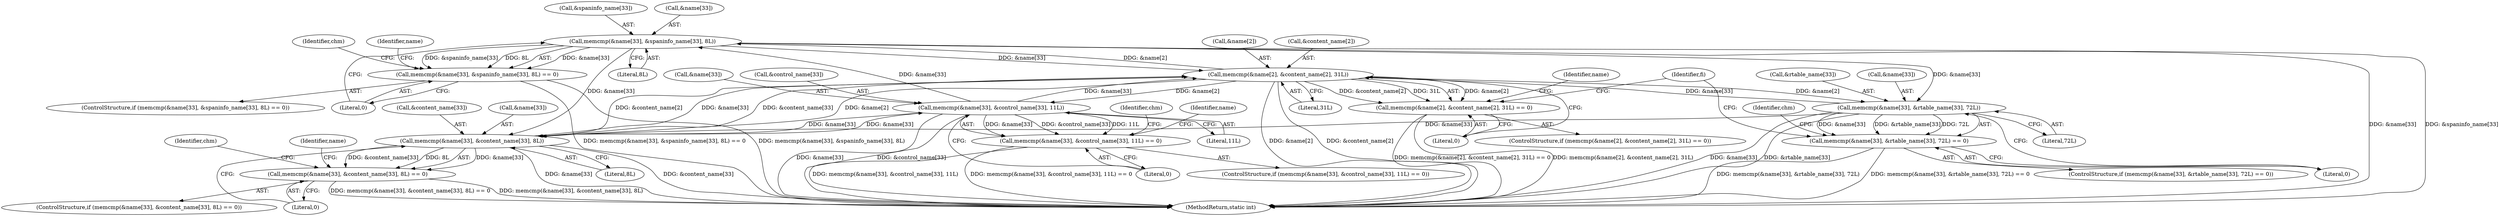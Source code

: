digraph "0_libmspack_2f084136cfe0d05e5bf5703f3e83c6d955234b4d@API" {
"1000993" [label="(Call,memcmp(&name[33], &spaninfo_name[33], 8L))"];
"1000971" [label="(Call,memcmp(&name[33], &control_name[33], 11L))"];
"1000935" [label="(Call,memcmp(&name[2], &content_name[2], 31L))"];
"1001015" [label="(Call,memcmp(&name[33], &rtable_name[33], 72L))"];
"1000993" [label="(Call,memcmp(&name[33], &spaninfo_name[33], 8L))"];
"1000949" [label="(Call,memcmp(&name[33], &content_name[33], 8L))"];
"1000934" [label="(Call,memcmp(&name[2], &content_name[2], 31L) == 0)"];
"1000948" [label="(Call,memcmp(&name[33], &content_name[33], 8L) == 0)"];
"1000970" [label="(Call,memcmp(&name[33], &control_name[33], 11L) == 0)"];
"1000992" [label="(Call,memcmp(&name[33], &spaninfo_name[33], 8L) == 0)"];
"1001014" [label="(Call,memcmp(&name[33], &rtable_name[33], 72L) == 0)"];
"1000954" [label="(Call,&content_name[33])"];
"1000974" [label="(Identifier,name)"];
"1000952" [label="(Identifier,name)"];
"1000981" [label="(Literal,0)"];
"1000991" [label="(ControlStructure,if (memcmp(&name[33], &spaninfo_name[33], 8L) == 0))"];
"1001008" [label="(Identifier,chm)"];
"1001024" [label="(Literal,72L)"];
"1000996" [label="(Identifier,name)"];
"1000948" [label="(Call,memcmp(&name[33], &content_name[33], 8L) == 0)"];
"1000936" [label="(Call,&name[2])"];
"1000935" [label="(Call,memcmp(&name[2], &content_name[2], 31L))"];
"1001081" [label="(MethodReturn,static int)"];
"1001036" [label="(Identifier,fi)"];
"1000950" [label="(Call,&name[33])"];
"1000986" [label="(Identifier,chm)"];
"1001018" [label="(Identifier,name)"];
"1000972" [label="(Call,&name[33])"];
"1000969" [label="(ControlStructure,if (memcmp(&name[33], &control_name[33], 11L) == 0))"];
"1000976" [label="(Call,&control_name[33])"];
"1001002" [label="(Literal,8L)"];
"1000933" [label="(ControlStructure,if (memcmp(&name[2], &content_name[2], 31L) == 0))"];
"1001020" [label="(Call,&rtable_name[33])"];
"1000993" [label="(Call,memcmp(&name[33], &spaninfo_name[33], 8L))"];
"1000964" [label="(Identifier,chm)"];
"1000944" [label="(Literal,31L)"];
"1000940" [label="(Call,&content_name[2])"];
"1001016" [label="(Call,&name[33])"];
"1000958" [label="(Literal,8L)"];
"1000998" [label="(Call,&spaninfo_name[33])"];
"1000970" [label="(Call,memcmp(&name[33], &control_name[33], 11L) == 0)"];
"1000947" [label="(ControlStructure,if (memcmp(&name[33], &content_name[33], 8L) == 0))"];
"1001003" [label="(Literal,0)"];
"1000971" [label="(Call,memcmp(&name[33], &control_name[33], 11L))"];
"1000945" [label="(Literal,0)"];
"1000959" [label="(Literal,0)"];
"1000949" [label="(Call,memcmp(&name[33], &content_name[33], 8L))"];
"1001014" [label="(Call,memcmp(&name[33], &rtable_name[33], 72L) == 0)"];
"1000992" [label="(Call,memcmp(&name[33], &spaninfo_name[33], 8L) == 0)"];
"1000934" [label="(Call,memcmp(&name[2], &content_name[2], 31L) == 0)"];
"1001013" [label="(ControlStructure,if (memcmp(&name[33], &rtable_name[33], 72L) == 0))"];
"1001025" [label="(Literal,0)"];
"1000994" [label="(Call,&name[33])"];
"1001030" [label="(Identifier,chm)"];
"1001015" [label="(Call,memcmp(&name[33], &rtable_name[33], 72L))"];
"1000980" [label="(Literal,11L)"];
"1000993" -> "1000992"  [label="AST: "];
"1000993" -> "1001002"  [label="CFG: "];
"1000994" -> "1000993"  [label="AST: "];
"1000998" -> "1000993"  [label="AST: "];
"1001002" -> "1000993"  [label="AST: "];
"1001003" -> "1000993"  [label="CFG: "];
"1000993" -> "1001081"  [label="DDG: &spaninfo_name[33]"];
"1000993" -> "1001081"  [label="DDG: &name[33]"];
"1000993" -> "1000935"  [label="DDG: &name[33]"];
"1000993" -> "1000949"  [label="DDG: &name[33]"];
"1000993" -> "1000992"  [label="DDG: &name[33]"];
"1000993" -> "1000992"  [label="DDG: &spaninfo_name[33]"];
"1000993" -> "1000992"  [label="DDG: 8L"];
"1000971" -> "1000993"  [label="DDG: &name[33]"];
"1000935" -> "1000993"  [label="DDG: &name[2]"];
"1000993" -> "1001015"  [label="DDG: &name[33]"];
"1000971" -> "1000970"  [label="AST: "];
"1000971" -> "1000980"  [label="CFG: "];
"1000972" -> "1000971"  [label="AST: "];
"1000976" -> "1000971"  [label="AST: "];
"1000980" -> "1000971"  [label="AST: "];
"1000981" -> "1000971"  [label="CFG: "];
"1000971" -> "1001081"  [label="DDG: &name[33]"];
"1000971" -> "1001081"  [label="DDG: &control_name[33]"];
"1000971" -> "1000935"  [label="DDG: &name[33]"];
"1000971" -> "1000949"  [label="DDG: &name[33]"];
"1000971" -> "1000970"  [label="DDG: &name[33]"];
"1000971" -> "1000970"  [label="DDG: &control_name[33]"];
"1000971" -> "1000970"  [label="DDG: 11L"];
"1000935" -> "1000971"  [label="DDG: &name[2]"];
"1000949" -> "1000971"  [label="DDG: &name[33]"];
"1000935" -> "1000934"  [label="AST: "];
"1000935" -> "1000944"  [label="CFG: "];
"1000936" -> "1000935"  [label="AST: "];
"1000940" -> "1000935"  [label="AST: "];
"1000944" -> "1000935"  [label="AST: "];
"1000945" -> "1000935"  [label="CFG: "];
"1000935" -> "1001081"  [label="DDG: &name[2]"];
"1000935" -> "1001081"  [label="DDG: &content_name[2]"];
"1000935" -> "1000934"  [label="DDG: &name[2]"];
"1000935" -> "1000934"  [label="DDG: &content_name[2]"];
"1000935" -> "1000934"  [label="DDG: 31L"];
"1001015" -> "1000935"  [label="DDG: &name[33]"];
"1000949" -> "1000935"  [label="DDG: &name[33]"];
"1000949" -> "1000935"  [label="DDG: &content_name[33]"];
"1000935" -> "1000949"  [label="DDG: &name[2]"];
"1000935" -> "1000949"  [label="DDG: &content_name[2]"];
"1000935" -> "1001015"  [label="DDG: &name[2]"];
"1001015" -> "1001014"  [label="AST: "];
"1001015" -> "1001024"  [label="CFG: "];
"1001016" -> "1001015"  [label="AST: "];
"1001020" -> "1001015"  [label="AST: "];
"1001024" -> "1001015"  [label="AST: "];
"1001025" -> "1001015"  [label="CFG: "];
"1001015" -> "1001081"  [label="DDG: &name[33]"];
"1001015" -> "1001081"  [label="DDG: &rtable_name[33]"];
"1001015" -> "1000949"  [label="DDG: &name[33]"];
"1001015" -> "1001014"  [label="DDG: &name[33]"];
"1001015" -> "1001014"  [label="DDG: &rtable_name[33]"];
"1001015" -> "1001014"  [label="DDG: 72L"];
"1000949" -> "1000948"  [label="AST: "];
"1000949" -> "1000958"  [label="CFG: "];
"1000950" -> "1000949"  [label="AST: "];
"1000954" -> "1000949"  [label="AST: "];
"1000958" -> "1000949"  [label="AST: "];
"1000959" -> "1000949"  [label="CFG: "];
"1000949" -> "1001081"  [label="DDG: &name[33]"];
"1000949" -> "1001081"  [label="DDG: &content_name[33]"];
"1000949" -> "1000948"  [label="DDG: &name[33]"];
"1000949" -> "1000948"  [label="DDG: &content_name[33]"];
"1000949" -> "1000948"  [label="DDG: 8L"];
"1000934" -> "1000933"  [label="AST: "];
"1000934" -> "1000945"  [label="CFG: "];
"1000945" -> "1000934"  [label="AST: "];
"1000952" -> "1000934"  [label="CFG: "];
"1001036" -> "1000934"  [label="CFG: "];
"1000934" -> "1001081"  [label="DDG: memcmp(&name[2], &content_name[2], 31L)"];
"1000934" -> "1001081"  [label="DDG: memcmp(&name[2], &content_name[2], 31L) == 0"];
"1000948" -> "1000947"  [label="AST: "];
"1000948" -> "1000959"  [label="CFG: "];
"1000959" -> "1000948"  [label="AST: "];
"1000964" -> "1000948"  [label="CFG: "];
"1000974" -> "1000948"  [label="CFG: "];
"1000948" -> "1001081"  [label="DDG: memcmp(&name[33], &content_name[33], 8L) == 0"];
"1000948" -> "1001081"  [label="DDG: memcmp(&name[33], &content_name[33], 8L)"];
"1000970" -> "1000969"  [label="AST: "];
"1000970" -> "1000981"  [label="CFG: "];
"1000981" -> "1000970"  [label="AST: "];
"1000986" -> "1000970"  [label="CFG: "];
"1000996" -> "1000970"  [label="CFG: "];
"1000970" -> "1001081"  [label="DDG: memcmp(&name[33], &control_name[33], 11L)"];
"1000970" -> "1001081"  [label="DDG: memcmp(&name[33], &control_name[33], 11L) == 0"];
"1000992" -> "1000991"  [label="AST: "];
"1000992" -> "1001003"  [label="CFG: "];
"1001003" -> "1000992"  [label="AST: "];
"1001008" -> "1000992"  [label="CFG: "];
"1001018" -> "1000992"  [label="CFG: "];
"1000992" -> "1001081"  [label="DDG: memcmp(&name[33], &spaninfo_name[33], 8L)"];
"1000992" -> "1001081"  [label="DDG: memcmp(&name[33], &spaninfo_name[33], 8L) == 0"];
"1001014" -> "1001013"  [label="AST: "];
"1001014" -> "1001025"  [label="CFG: "];
"1001025" -> "1001014"  [label="AST: "];
"1001030" -> "1001014"  [label="CFG: "];
"1001036" -> "1001014"  [label="CFG: "];
"1001014" -> "1001081"  [label="DDG: memcmp(&name[33], &rtable_name[33], 72L)"];
"1001014" -> "1001081"  [label="DDG: memcmp(&name[33], &rtable_name[33], 72L) == 0"];
}
